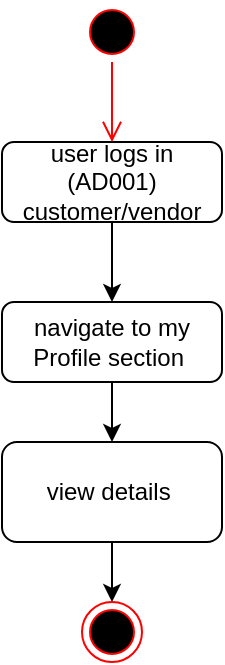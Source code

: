 <mxfile version="21.3.6" type="google">
  <diagram name="Page-1" id="hfqP-CIko1pe7L0jNojt">
    <mxGraphModel grid="1" page="1" gridSize="10" guides="1" tooltips="1" connect="1" arrows="1" fold="1" pageScale="1" pageWidth="850" pageHeight="1100" math="0" shadow="0">
      <root>
        <mxCell id="0" />
        <mxCell id="1" parent="0" />
        <mxCell id="5tNWghgL8CO-7UuSRx4R-5" style="edgeStyle=orthogonalEdgeStyle;rounded=0;orthogonalLoop=1;jettySize=auto;html=1;exitX=0.5;exitY=1;exitDx=0;exitDy=0;entryX=0.5;entryY=0;entryDx=0;entryDy=0;" edge="1" parent="1" source="5tNWghgL8CO-7UuSRx4R-1" target="5tNWghgL8CO-7UuSRx4R-2">
          <mxGeometry relative="1" as="geometry" />
        </mxCell>
        <mxCell id="5tNWghgL8CO-7UuSRx4R-1" value="user logs in (AD001) customer/vendor" style="rounded=1;whiteSpace=wrap;html=1;" vertex="1" parent="1">
          <mxGeometry x="40" y="80" width="110" height="40" as="geometry" />
        </mxCell>
        <mxCell id="5tNWghgL8CO-7UuSRx4R-6" style="edgeStyle=orthogonalEdgeStyle;rounded=0;orthogonalLoop=1;jettySize=auto;html=1;exitX=0.5;exitY=1;exitDx=0;exitDy=0;" edge="1" parent="1" source="5tNWghgL8CO-7UuSRx4R-2" target="5tNWghgL8CO-7UuSRx4R-3">
          <mxGeometry relative="1" as="geometry" />
        </mxCell>
        <mxCell id="5tNWghgL8CO-7UuSRx4R-2" value="navigate to my Profile section&amp;nbsp;" style="rounded=1;whiteSpace=wrap;html=1;" vertex="1" parent="1">
          <mxGeometry x="40" y="160" width="110" height="40" as="geometry" />
        </mxCell>
        <mxCell id="5tNWghgL8CO-7UuSRx4R-11" style="edgeStyle=orthogonalEdgeStyle;rounded=0;orthogonalLoop=1;jettySize=auto;html=1;exitX=0.5;exitY=1;exitDx=0;exitDy=0;" edge="1" parent="1" source="5tNWghgL8CO-7UuSRx4R-3" target="5tNWghgL8CO-7UuSRx4R-10">
          <mxGeometry relative="1" as="geometry" />
        </mxCell>
        <mxCell id="5tNWghgL8CO-7UuSRx4R-3" value="view details&amp;nbsp;" style="rounded=1;whiteSpace=wrap;html=1;" vertex="1" parent="1">
          <mxGeometry x="40" y="230" width="110" height="50" as="geometry" />
        </mxCell>
        <mxCell id="5tNWghgL8CO-7UuSRx4R-7" value="" style="ellipse;html=1;shape=startState;fillColor=#000000;strokeColor=#ff0000;" vertex="1" parent="1">
          <mxGeometry x="80" y="10" width="30" height="30" as="geometry" />
        </mxCell>
        <mxCell id="5tNWghgL8CO-7UuSRx4R-8" value="" style="edgeStyle=orthogonalEdgeStyle;html=1;verticalAlign=bottom;endArrow=open;endSize=8;strokeColor=#ff0000;rounded=0;entryX=0.5;entryY=0;entryDx=0;entryDy=0;" edge="1" parent="1" source="5tNWghgL8CO-7UuSRx4R-7" target="5tNWghgL8CO-7UuSRx4R-1">
          <mxGeometry relative="1" as="geometry">
            <mxPoint x="95" y="60" as="targetPoint" />
          </mxGeometry>
        </mxCell>
        <mxCell id="5tNWghgL8CO-7UuSRx4R-10" value="" style="ellipse;html=1;shape=endState;fillColor=#000000;strokeColor=#ff0000;" vertex="1" parent="1">
          <mxGeometry x="80" y="310" width="30" height="30" as="geometry" />
        </mxCell>
      </root>
    </mxGraphModel>
  </diagram>
</mxfile>
